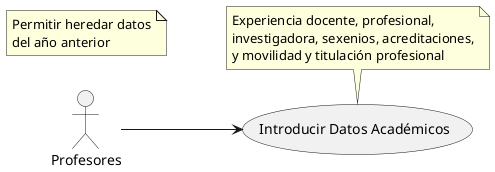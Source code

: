 @startuml
left to right direction

actor "Profesores" as prof

usecase "Introducir Datos Académicos" as datosAcad
note top of datosAcad
    Experiencia docente, profesional,
    investigadora, sexenios, acreditaciones,
    y movilidad y titulación profesional
end note

note "Permitir heredar datos\ndel año anterior" as notaDatosAcad

prof --> datosAcad
@enduml